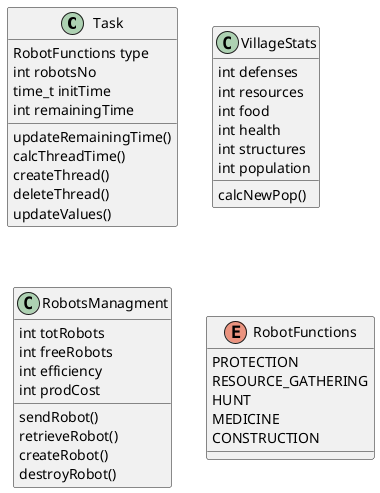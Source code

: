@startuml

class Task{
    RobotFunctions type
    int robotsNo
    time_t initTime
    int remainingTime

    updateRemainingTime()
    calcThreadTime()
    createThread()
    deleteThread()
    updateValues()
}
class VillageStats{
    int defenses
    int resources
    int food     
    int health
    int structures
    int population

    calcNewPop()
}
class RobotsManagment{
    int totRobots
    int freeRobots
    int efficiency
    int prodCost

    sendRobot()
    retrieveRobot()
    createRobot()
    destroyRobot()
}
enum RobotFunctions{
    PROTECTION
    RESOURCE_GATHERING
    HUNT
    MEDICINE
    CONSTRUCTION
}
@enduml